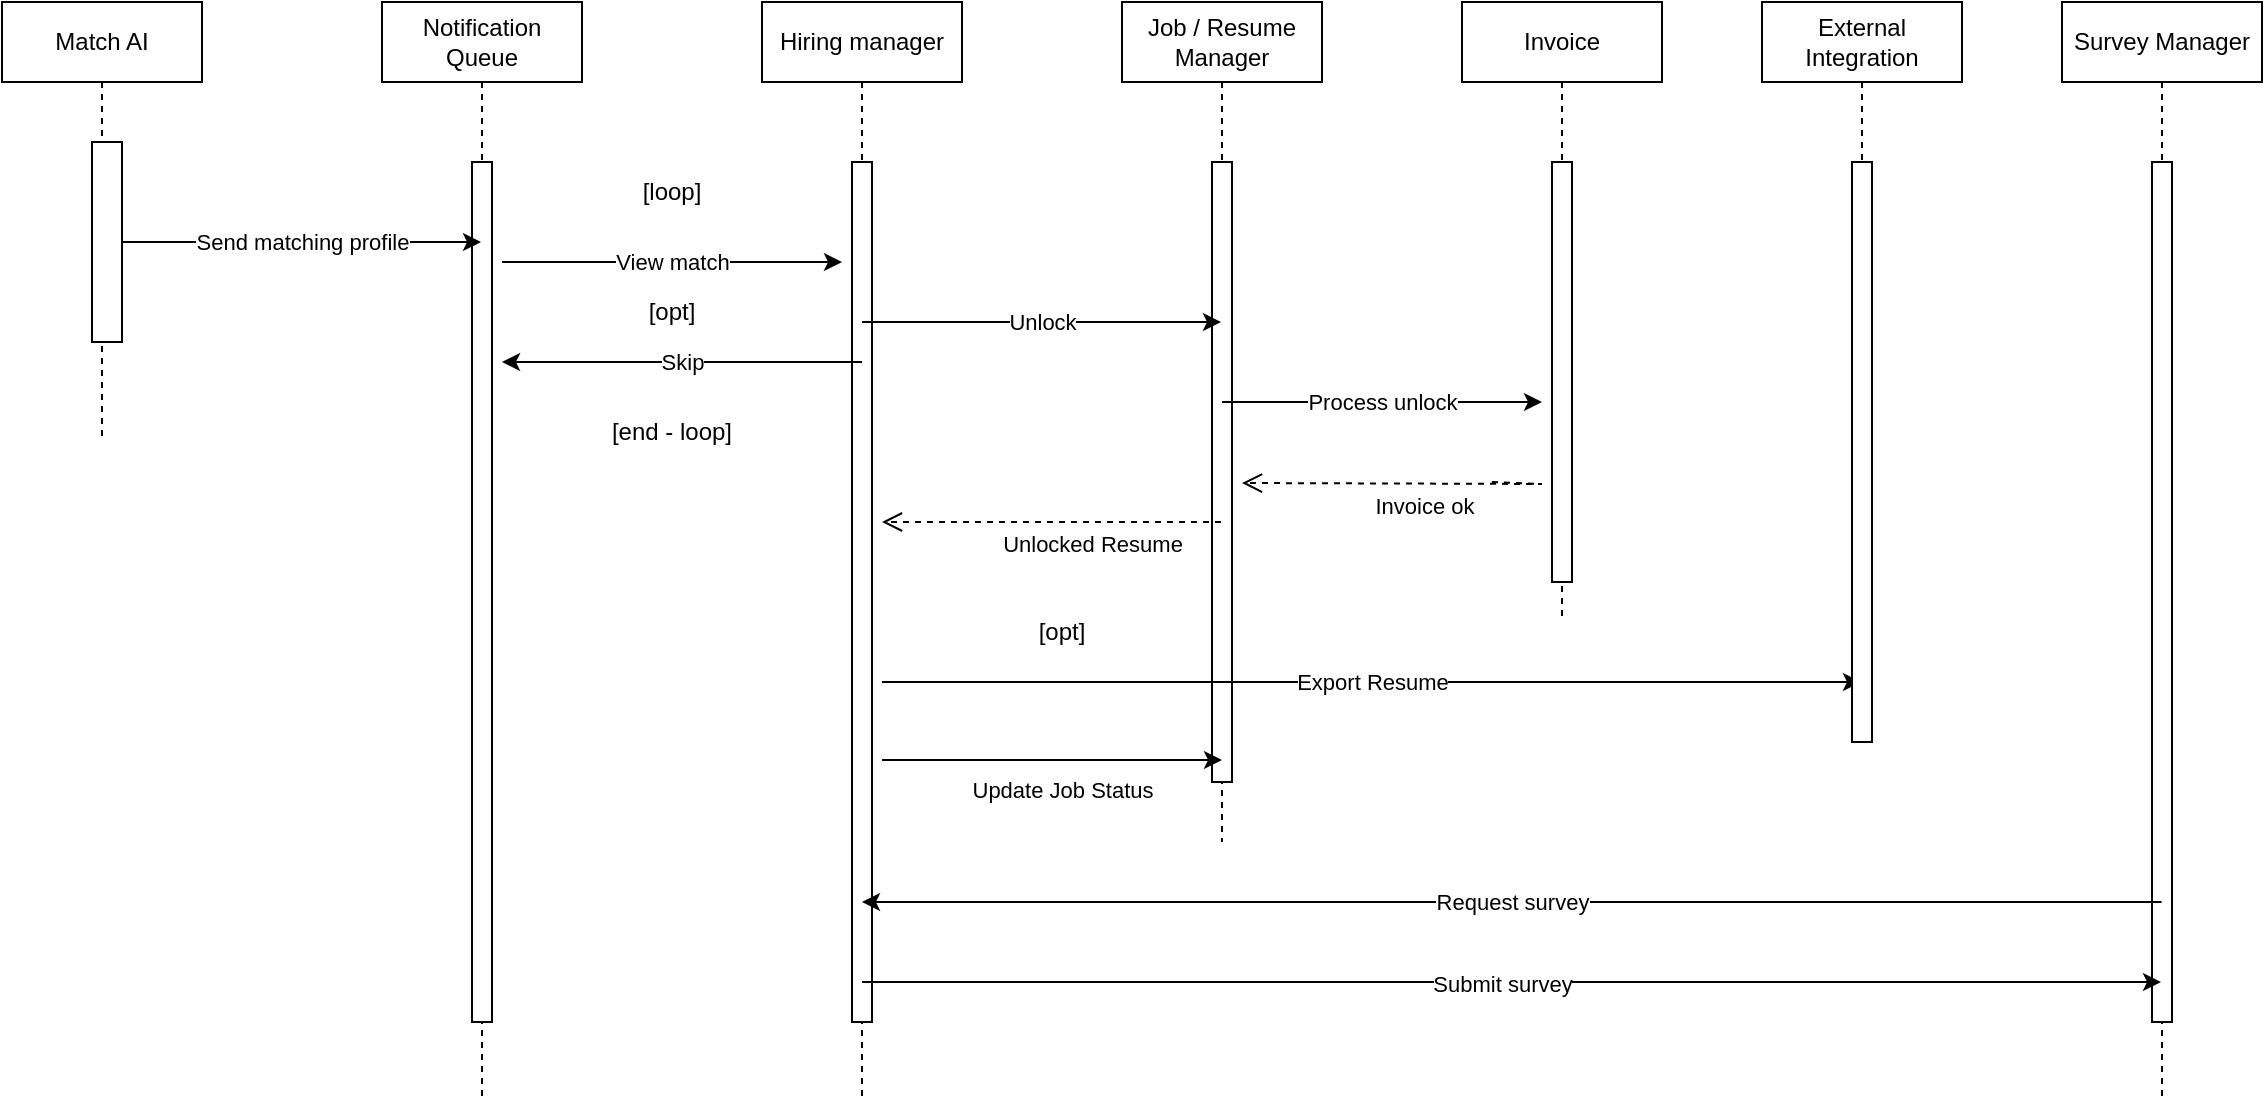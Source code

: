 <mxfile version="24.7.16">
  <diagram name="Page-1" id="2YBvvXClWsGukQMizWep">
    <mxGraphModel dx="1061" dy="619" grid="1" gridSize="10" guides="1" tooltips="1" connect="1" arrows="1" fold="1" page="1" pageScale="1" pageWidth="850" pageHeight="1100" background="#ffffff" math="0" shadow="0">
      <root>
        <mxCell id="0" />
        <mxCell id="1" parent="0" />
        <mxCell id="aM9ryv3xv72pqoxQDRHE-1" value="Match AI" style="shape=umlLifeline;perimeter=lifelinePerimeter;whiteSpace=wrap;html=1;container=0;dropTarget=0;collapsible=0;recursiveResize=0;outlineConnect=0;portConstraint=eastwest;newEdgeStyle={&quot;edgeStyle&quot;:&quot;elbowEdgeStyle&quot;,&quot;elbow&quot;:&quot;vertical&quot;,&quot;curved&quot;:0,&quot;rounded&quot;:0};" parent="1" vertex="1">
          <mxGeometry x="30" y="120" width="100" height="220" as="geometry" />
        </mxCell>
        <mxCell id="aM9ryv3xv72pqoxQDRHE-2" value="" style="html=1;points=[];perimeter=orthogonalPerimeter;outlineConnect=0;targetShapes=umlLifeline;portConstraint=eastwest;newEdgeStyle={&quot;edgeStyle&quot;:&quot;elbowEdgeStyle&quot;,&quot;elbow&quot;:&quot;vertical&quot;,&quot;curved&quot;:0,&quot;rounded&quot;:0};" parent="aM9ryv3xv72pqoxQDRHE-1" vertex="1">
          <mxGeometry x="45" y="70" width="15" height="100" as="geometry" />
        </mxCell>
        <mxCell id="aM9ryv3xv72pqoxQDRHE-5" value="Hiring manager" style="shape=umlLifeline;perimeter=lifelinePerimeter;whiteSpace=wrap;html=1;container=0;dropTarget=0;collapsible=0;recursiveResize=0;outlineConnect=0;portConstraint=eastwest;newEdgeStyle={&quot;edgeStyle&quot;:&quot;elbowEdgeStyle&quot;,&quot;elbow&quot;:&quot;vertical&quot;,&quot;curved&quot;:0,&quot;rounded&quot;:0};" parent="1" vertex="1">
          <mxGeometry x="410" y="120" width="100" height="550" as="geometry" />
        </mxCell>
        <mxCell id="aM9ryv3xv72pqoxQDRHE-6" value="" style="html=1;points=[];perimeter=orthogonalPerimeter;outlineConnect=0;targetShapes=umlLifeline;portConstraint=eastwest;newEdgeStyle={&quot;edgeStyle&quot;:&quot;elbowEdgeStyle&quot;,&quot;elbow&quot;:&quot;vertical&quot;,&quot;curved&quot;:0,&quot;rounded&quot;:0};" parent="aM9ryv3xv72pqoxQDRHE-5" vertex="1">
          <mxGeometry x="45" y="80" width="10" height="430" as="geometry" />
        </mxCell>
        <mxCell id="esuSEMGTplwkqz9OYXq6-5" value="&lt;div&gt;Job / Resume Manager&lt;/div&gt;" style="shape=umlLifeline;perimeter=lifelinePerimeter;whiteSpace=wrap;html=1;container=0;dropTarget=0;collapsible=0;recursiveResize=0;outlineConnect=0;portConstraint=eastwest;newEdgeStyle={&quot;edgeStyle&quot;:&quot;elbowEdgeStyle&quot;,&quot;elbow&quot;:&quot;vertical&quot;,&quot;curved&quot;:0,&quot;rounded&quot;:0};" parent="1" vertex="1">
          <mxGeometry x="590" y="120" width="100" height="420" as="geometry" />
        </mxCell>
        <mxCell id="esuSEMGTplwkqz9OYXq6-6" value="" style="html=1;points=[];perimeter=orthogonalPerimeter;outlineConnect=0;targetShapes=umlLifeline;portConstraint=eastwest;newEdgeStyle={&quot;edgeStyle&quot;:&quot;elbowEdgeStyle&quot;,&quot;elbow&quot;:&quot;vertical&quot;,&quot;curved&quot;:0,&quot;rounded&quot;:0};" parent="esuSEMGTplwkqz9OYXq6-5" vertex="1">
          <mxGeometry x="45" y="80" width="10" height="310" as="geometry" />
        </mxCell>
        <mxCell id="esuSEMGTplwkqz9OYXq6-30" value="[opt]" style="text;html=1;align=center;verticalAlign=middle;whiteSpace=wrap;rounded=0;" parent="1" vertex="1">
          <mxGeometry x="335" y="260" width="60" height="30" as="geometry" />
        </mxCell>
        <mxCell id="esuSEMGTplwkqz9OYXq6-37" value="[loop]" style="text;html=1;align=center;verticalAlign=middle;whiteSpace=wrap;rounded=0;" parent="1" vertex="1">
          <mxGeometry x="335" y="200" width="60" height="30" as="geometry" />
        </mxCell>
        <mxCell id="esuSEMGTplwkqz9OYXq6-38" value="[end - loop]" style="text;html=1;align=center;verticalAlign=middle;whiteSpace=wrap;rounded=0;" parent="1" vertex="1">
          <mxGeometry x="330" y="320" width="70" height="30" as="geometry" />
        </mxCell>
        <mxCell id="esuSEMGTplwkqz9OYXq6-40" value="&lt;div&gt;Invoice&lt;/div&gt;" style="shape=umlLifeline;perimeter=lifelinePerimeter;whiteSpace=wrap;html=1;container=0;dropTarget=0;collapsible=0;recursiveResize=0;outlineConnect=0;portConstraint=eastwest;newEdgeStyle={&quot;edgeStyle&quot;:&quot;elbowEdgeStyle&quot;,&quot;elbow&quot;:&quot;vertical&quot;,&quot;curved&quot;:0,&quot;rounded&quot;:0};" parent="1" vertex="1">
          <mxGeometry x="760" y="120" width="100" height="310" as="geometry" />
        </mxCell>
        <mxCell id="esuSEMGTplwkqz9OYXq6-41" value="" style="html=1;points=[];perimeter=orthogonalPerimeter;outlineConnect=0;targetShapes=umlLifeline;portConstraint=eastwest;newEdgeStyle={&quot;edgeStyle&quot;:&quot;elbowEdgeStyle&quot;,&quot;elbow&quot;:&quot;vertical&quot;,&quot;curved&quot;:0,&quot;rounded&quot;:0};" parent="esuSEMGTplwkqz9OYXq6-40" vertex="1">
          <mxGeometry x="45" y="80" width="10" height="210" as="geometry" />
        </mxCell>
        <mxCell id="esuSEMGTplwkqz9OYXq6-42" value="" style="endArrow=classic;html=1;rounded=0;" parent="1" target="Smw1WMay__taCHwIA2Kn-12" edge="1">
          <mxGeometry relative="1" as="geometry">
            <mxPoint x="470" y="460" as="sourcePoint" />
            <mxPoint x="534.75" y="460" as="targetPoint" />
          </mxGeometry>
        </mxCell>
        <mxCell id="esuSEMGTplwkqz9OYXq6-43" value="Export Resume" style="edgeLabel;resizable=0;html=1;;align=center;verticalAlign=middle;" parent="esuSEMGTplwkqz9OYXq6-42" connectable="0" vertex="1">
          <mxGeometry relative="1" as="geometry" />
        </mxCell>
        <mxCell id="-QyUxFLnqUPphcrnhUeR-3" value="Invoice ok" style="html=1;verticalAlign=bottom;endArrow=open;dashed=1;endSize=8;curved=0;rounded=0;" parent="1" edge="1">
          <mxGeometry x="-0.045" y="20" relative="1" as="geometry">
            <mxPoint x="775" y="360" as="sourcePoint" />
            <mxPoint x="650" y="360.5" as="targetPoint" />
            <Array as="points">
              <mxPoint x="800" y="361" />
            </Array>
            <mxPoint as="offset" />
          </mxGeometry>
        </mxCell>
        <mxCell id="Smw1WMay__taCHwIA2Kn-2" value="" style="endArrow=classic;html=1;rounded=0;" parent="1" edge="1">
          <mxGeometry relative="1" as="geometry">
            <mxPoint x="460" y="300" as="sourcePoint" />
            <mxPoint x="280" y="300" as="targetPoint" />
          </mxGeometry>
        </mxCell>
        <mxCell id="Smw1WMay__taCHwIA2Kn-3" value="Skip" style="edgeLabel;resizable=0;html=1;;align=center;verticalAlign=middle;" parent="Smw1WMay__taCHwIA2Kn-2" connectable="0" vertex="1">
          <mxGeometry relative="1" as="geometry" />
        </mxCell>
        <mxCell id="Smw1WMay__taCHwIA2Kn-11" value="Unlocked Resume" style="html=1;verticalAlign=bottom;endArrow=open;dashed=1;endSize=8;curved=0;rounded=0;" parent="1" edge="1" source="esuSEMGTplwkqz9OYXq6-5">
          <mxGeometry x="-0.231" y="20" relative="1" as="geometry">
            <mxPoint x="600" y="380" as="sourcePoint" />
            <mxPoint x="470" y="380" as="targetPoint" />
            <Array as="points" />
            <mxPoint as="offset" />
          </mxGeometry>
        </mxCell>
        <mxCell id="Smw1WMay__taCHwIA2Kn-12" value="External Integration" style="shape=umlLifeline;perimeter=lifelinePerimeter;whiteSpace=wrap;html=1;container=0;dropTarget=0;collapsible=0;recursiveResize=0;outlineConnect=0;portConstraint=eastwest;newEdgeStyle={&quot;edgeStyle&quot;:&quot;elbowEdgeStyle&quot;,&quot;elbow&quot;:&quot;vertical&quot;,&quot;curved&quot;:0,&quot;rounded&quot;:0};" parent="1" vertex="1">
          <mxGeometry x="910" y="120" width="100" height="370" as="geometry" />
        </mxCell>
        <mxCell id="Smw1WMay__taCHwIA2Kn-13" value="" style="html=1;points=[];perimeter=orthogonalPerimeter;outlineConnect=0;targetShapes=umlLifeline;portConstraint=eastwest;newEdgeStyle={&quot;edgeStyle&quot;:&quot;elbowEdgeStyle&quot;,&quot;elbow&quot;:&quot;vertical&quot;,&quot;curved&quot;:0,&quot;rounded&quot;:0};" parent="Smw1WMay__taCHwIA2Kn-12" vertex="1">
          <mxGeometry x="45" y="80" width="10" height="290" as="geometry" />
        </mxCell>
        <mxCell id="Smw1WMay__taCHwIA2Kn-14" value="[opt]" style="text;html=1;align=center;verticalAlign=middle;whiteSpace=wrap;rounded=0;" parent="1" vertex="1">
          <mxGeometry x="530" y="420" width="60" height="30" as="geometry" />
        </mxCell>
        <mxCell id="fihyGmm_Nf_Wyzwz2t4i-5" value="Survey Manager" style="shape=umlLifeline;perimeter=lifelinePerimeter;whiteSpace=wrap;html=1;container=0;dropTarget=0;collapsible=0;recursiveResize=0;outlineConnect=0;portConstraint=eastwest;newEdgeStyle={&quot;edgeStyle&quot;:&quot;elbowEdgeStyle&quot;,&quot;elbow&quot;:&quot;vertical&quot;,&quot;curved&quot;:0,&quot;rounded&quot;:0};" parent="1" vertex="1">
          <mxGeometry x="1060" y="120" width="100" height="550" as="geometry" />
        </mxCell>
        <mxCell id="fihyGmm_Nf_Wyzwz2t4i-6" value="" style="html=1;points=[];perimeter=orthogonalPerimeter;outlineConnect=0;targetShapes=umlLifeline;portConstraint=eastwest;newEdgeStyle={&quot;edgeStyle&quot;:&quot;elbowEdgeStyle&quot;,&quot;elbow&quot;:&quot;vertical&quot;,&quot;curved&quot;:0,&quot;rounded&quot;:0};" parent="fihyGmm_Nf_Wyzwz2t4i-5" vertex="1">
          <mxGeometry x="45" y="80" width="10" height="430" as="geometry" />
        </mxCell>
        <mxCell id="fihyGmm_Nf_Wyzwz2t4i-7" value="" style="endArrow=classic;html=1;rounded=0;" parent="1" edge="1" target="aM9ryv3xv72pqoxQDRHE-5">
          <mxGeometry relative="1" as="geometry">
            <mxPoint x="1109.75" y="570" as="sourcePoint" />
            <mxPoint x="510.25" y="570" as="targetPoint" />
          </mxGeometry>
        </mxCell>
        <mxCell id="fihyGmm_Nf_Wyzwz2t4i-8" value="Request survey" style="edgeLabel;resizable=0;html=1;;align=center;verticalAlign=middle;" parent="fihyGmm_Nf_Wyzwz2t4i-7" connectable="0" vertex="1">
          <mxGeometry relative="1" as="geometry" />
        </mxCell>
        <mxCell id="Q0LMYb7sDYiTNgjc7a6_-1" value="" style="endArrow=classic;html=1;rounded=0;" edge="1" parent="1">
          <mxGeometry relative="1" as="geometry">
            <mxPoint x="470" y="499" as="sourcePoint" />
            <mxPoint x="640" y="499" as="targetPoint" />
          </mxGeometry>
        </mxCell>
        <mxCell id="Q0LMYb7sDYiTNgjc7a6_-2" value="Update Job Status" style="edgeLabel;resizable=0;html=1;;align=center;verticalAlign=middle;" connectable="0" vertex="1" parent="Q0LMYb7sDYiTNgjc7a6_-1">
          <mxGeometry relative="1" as="geometry">
            <mxPoint x="5" y="15" as="offset" />
          </mxGeometry>
        </mxCell>
        <mxCell id="Q0LMYb7sDYiTNgjc7a6_-6" value="" style="endArrow=classic;html=1;rounded=0;" edge="1" parent="1" source="esuSEMGTplwkqz9OYXq6-5">
          <mxGeometry relative="1" as="geometry">
            <mxPoint x="700" y="320" as="sourcePoint" />
            <mxPoint x="800" y="320" as="targetPoint" />
          </mxGeometry>
        </mxCell>
        <mxCell id="Q0LMYb7sDYiTNgjc7a6_-7" value="&lt;span style=&quot;text-align: left;&quot;&gt;Process unlock&lt;/span&gt;" style="edgeLabel;resizable=0;html=1;;align=center;verticalAlign=middle;" connectable="0" vertex="1" parent="Q0LMYb7sDYiTNgjc7a6_-6">
          <mxGeometry relative="1" as="geometry" />
        </mxCell>
        <mxCell id="Q0LMYb7sDYiTNgjc7a6_-9" value="" style="endArrow=classic;html=1;rounded=0;" edge="1" parent="1" target="fihyGmm_Nf_Wyzwz2t4i-5">
          <mxGeometry relative="1" as="geometry">
            <mxPoint x="460" y="610" as="sourcePoint" />
            <mxPoint x="560" y="610" as="targetPoint" />
          </mxGeometry>
        </mxCell>
        <mxCell id="Q0LMYb7sDYiTNgjc7a6_-10" value="Label" style="edgeLabel;resizable=0;html=1;;align=center;verticalAlign=middle;" connectable="0" vertex="1" parent="Q0LMYb7sDYiTNgjc7a6_-9">
          <mxGeometry relative="1" as="geometry" />
        </mxCell>
        <mxCell id="Q0LMYb7sDYiTNgjc7a6_-11" value="&lt;span style=&quot;text-align: left;&quot;&gt;Submit survey&lt;/span&gt;" style="edgeLabel;html=1;align=center;verticalAlign=middle;resizable=0;points=[];" vertex="1" connectable="0" parent="Q0LMYb7sDYiTNgjc7a6_-9">
          <mxGeometry x="-0.015" y="-1" relative="1" as="geometry">
            <mxPoint as="offset" />
          </mxGeometry>
        </mxCell>
        <mxCell id="Q0LMYb7sDYiTNgjc7a6_-12" value="" style="endArrow=classic;html=1;rounded=0;" edge="1" parent="1" target="esuSEMGTplwkqz9OYXq6-5">
          <mxGeometry relative="1" as="geometry">
            <mxPoint x="460" y="280" as="sourcePoint" />
            <mxPoint x="560" y="280" as="targetPoint" />
          </mxGeometry>
        </mxCell>
        <mxCell id="Q0LMYb7sDYiTNgjc7a6_-13" value="Unlock" style="edgeLabel;resizable=0;html=1;;align=center;verticalAlign=middle;" connectable="0" vertex="1" parent="Q0LMYb7sDYiTNgjc7a6_-12">
          <mxGeometry relative="1" as="geometry" />
        </mxCell>
        <mxCell id="Q0LMYb7sDYiTNgjc7a6_-14" value="Notification Queue" style="shape=umlLifeline;perimeter=lifelinePerimeter;whiteSpace=wrap;html=1;container=0;dropTarget=0;collapsible=0;recursiveResize=0;outlineConnect=0;portConstraint=eastwest;newEdgeStyle={&quot;edgeStyle&quot;:&quot;elbowEdgeStyle&quot;,&quot;elbow&quot;:&quot;vertical&quot;,&quot;curved&quot;:0,&quot;rounded&quot;:0};" vertex="1" parent="1">
          <mxGeometry x="220" y="120" width="100" height="550" as="geometry" />
        </mxCell>
        <mxCell id="Q0LMYb7sDYiTNgjc7a6_-15" value="" style="html=1;points=[];perimeter=orthogonalPerimeter;outlineConnect=0;targetShapes=umlLifeline;portConstraint=eastwest;newEdgeStyle={&quot;edgeStyle&quot;:&quot;elbowEdgeStyle&quot;,&quot;elbow&quot;:&quot;vertical&quot;,&quot;curved&quot;:0,&quot;rounded&quot;:0};" vertex="1" parent="Q0LMYb7sDYiTNgjc7a6_-14">
          <mxGeometry x="45" y="80" width="10" height="430" as="geometry" />
        </mxCell>
        <mxCell id="Q0LMYb7sDYiTNgjc7a6_-16" value="" style="endArrow=classic;html=1;rounded=0;" edge="1" parent="1" target="Q0LMYb7sDYiTNgjc7a6_-14">
          <mxGeometry relative="1" as="geometry">
            <mxPoint x="90" y="240" as="sourcePoint" />
            <mxPoint x="190" y="240" as="targetPoint" />
          </mxGeometry>
        </mxCell>
        <mxCell id="Q0LMYb7sDYiTNgjc7a6_-17" value="Send matching profile" style="edgeLabel;resizable=0;html=1;;align=center;verticalAlign=middle;" connectable="0" vertex="1" parent="Q0LMYb7sDYiTNgjc7a6_-16">
          <mxGeometry relative="1" as="geometry" />
        </mxCell>
        <mxCell id="Q0LMYb7sDYiTNgjc7a6_-18" value="" style="endArrow=classic;html=1;rounded=0;" edge="1" parent="1">
          <mxGeometry relative="1" as="geometry">
            <mxPoint x="280" y="250" as="sourcePoint" />
            <mxPoint x="450" y="250" as="targetPoint" />
          </mxGeometry>
        </mxCell>
        <mxCell id="Q0LMYb7sDYiTNgjc7a6_-19" value="View match" style="edgeLabel;resizable=0;html=1;;align=center;verticalAlign=middle;" connectable="0" vertex="1" parent="Q0LMYb7sDYiTNgjc7a6_-18">
          <mxGeometry relative="1" as="geometry" />
        </mxCell>
      </root>
    </mxGraphModel>
  </diagram>
</mxfile>
